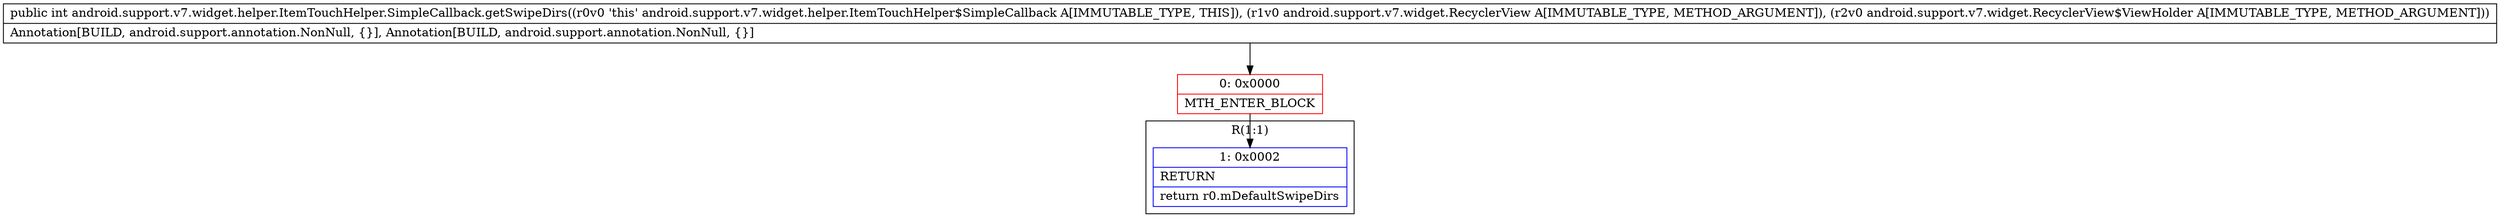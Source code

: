 digraph "CFG forandroid.support.v7.widget.helper.ItemTouchHelper.SimpleCallback.getSwipeDirs(Landroid\/support\/v7\/widget\/RecyclerView;Landroid\/support\/v7\/widget\/RecyclerView$ViewHolder;)I" {
subgraph cluster_Region_217681007 {
label = "R(1:1)";
node [shape=record,color=blue];
Node_1 [shape=record,label="{1\:\ 0x0002|RETURN\l|return r0.mDefaultSwipeDirs\l}"];
}
Node_0 [shape=record,color=red,label="{0\:\ 0x0000|MTH_ENTER_BLOCK\l}"];
MethodNode[shape=record,label="{public int android.support.v7.widget.helper.ItemTouchHelper.SimpleCallback.getSwipeDirs((r0v0 'this' android.support.v7.widget.helper.ItemTouchHelper$SimpleCallback A[IMMUTABLE_TYPE, THIS]), (r1v0 android.support.v7.widget.RecyclerView A[IMMUTABLE_TYPE, METHOD_ARGUMENT]), (r2v0 android.support.v7.widget.RecyclerView$ViewHolder A[IMMUTABLE_TYPE, METHOD_ARGUMENT]))  | Annotation[BUILD, android.support.annotation.NonNull, \{\}], Annotation[BUILD, android.support.annotation.NonNull, \{\}]\l}"];
MethodNode -> Node_0;
Node_0 -> Node_1;
}

